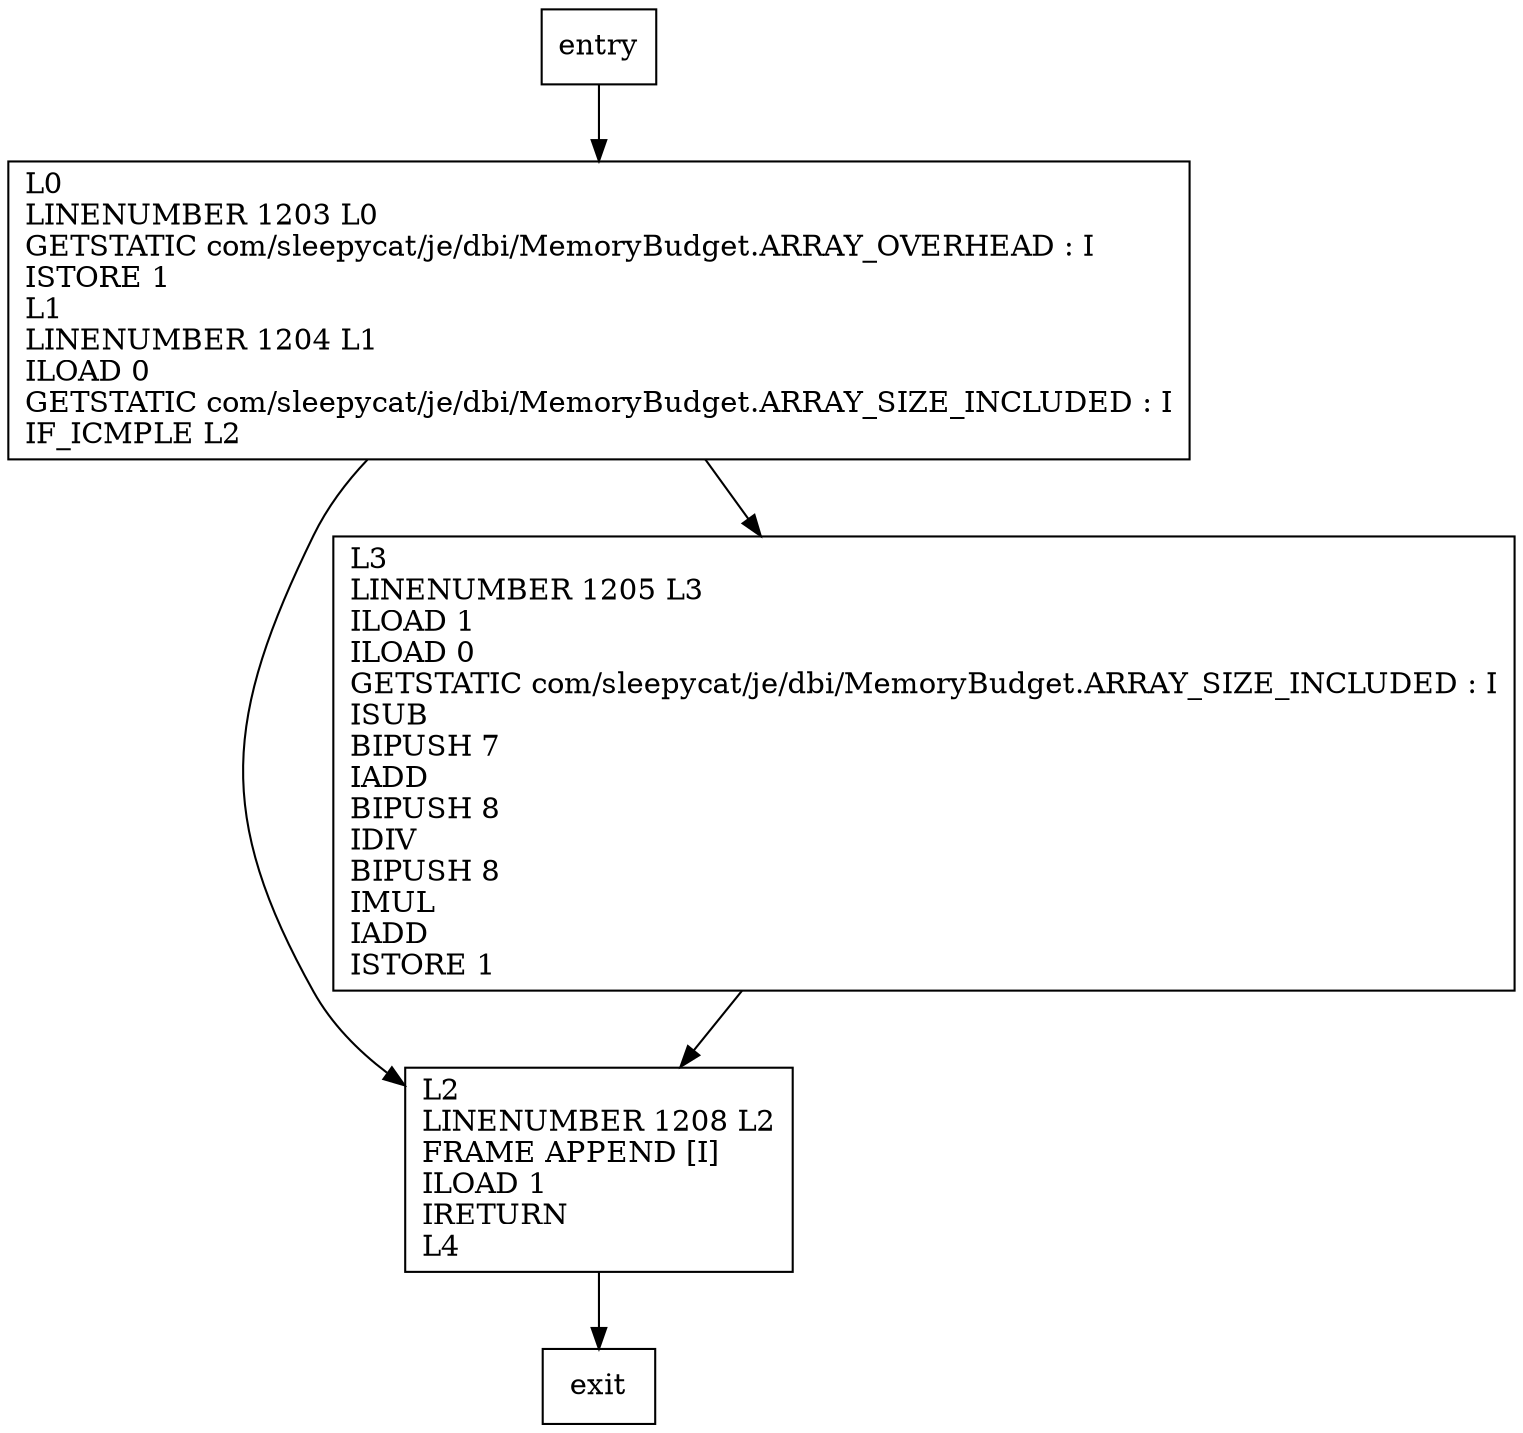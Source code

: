 digraph byteArraySize {
node [shape=record];
1551042752 [label="L2\lLINENUMBER 1208 L2\lFRAME APPEND [I]\lILOAD 1\lIRETURN\lL4\l"];
514100293 [label="L3\lLINENUMBER 1205 L3\lILOAD 1\lILOAD 0\lGETSTATIC com/sleepycat/je/dbi/MemoryBudget.ARRAY_SIZE_INCLUDED : I\lISUB\lBIPUSH 7\lIADD\lBIPUSH 8\lIDIV\lBIPUSH 8\lIMUL\lIADD\lISTORE 1\l"];
721240451 [label="L0\lLINENUMBER 1203 L0\lGETSTATIC com/sleepycat/je/dbi/MemoryBudget.ARRAY_OVERHEAD : I\lISTORE 1\lL1\lLINENUMBER 1204 L1\lILOAD 0\lGETSTATIC com/sleepycat/je/dbi/MemoryBudget.ARRAY_SIZE_INCLUDED : I\lIF_ICMPLE L2\l"];
entry;
exit;
1551042752 -> exit
entry -> 721240451
514100293 -> 1551042752
721240451 -> 1551042752
721240451 -> 514100293
}
